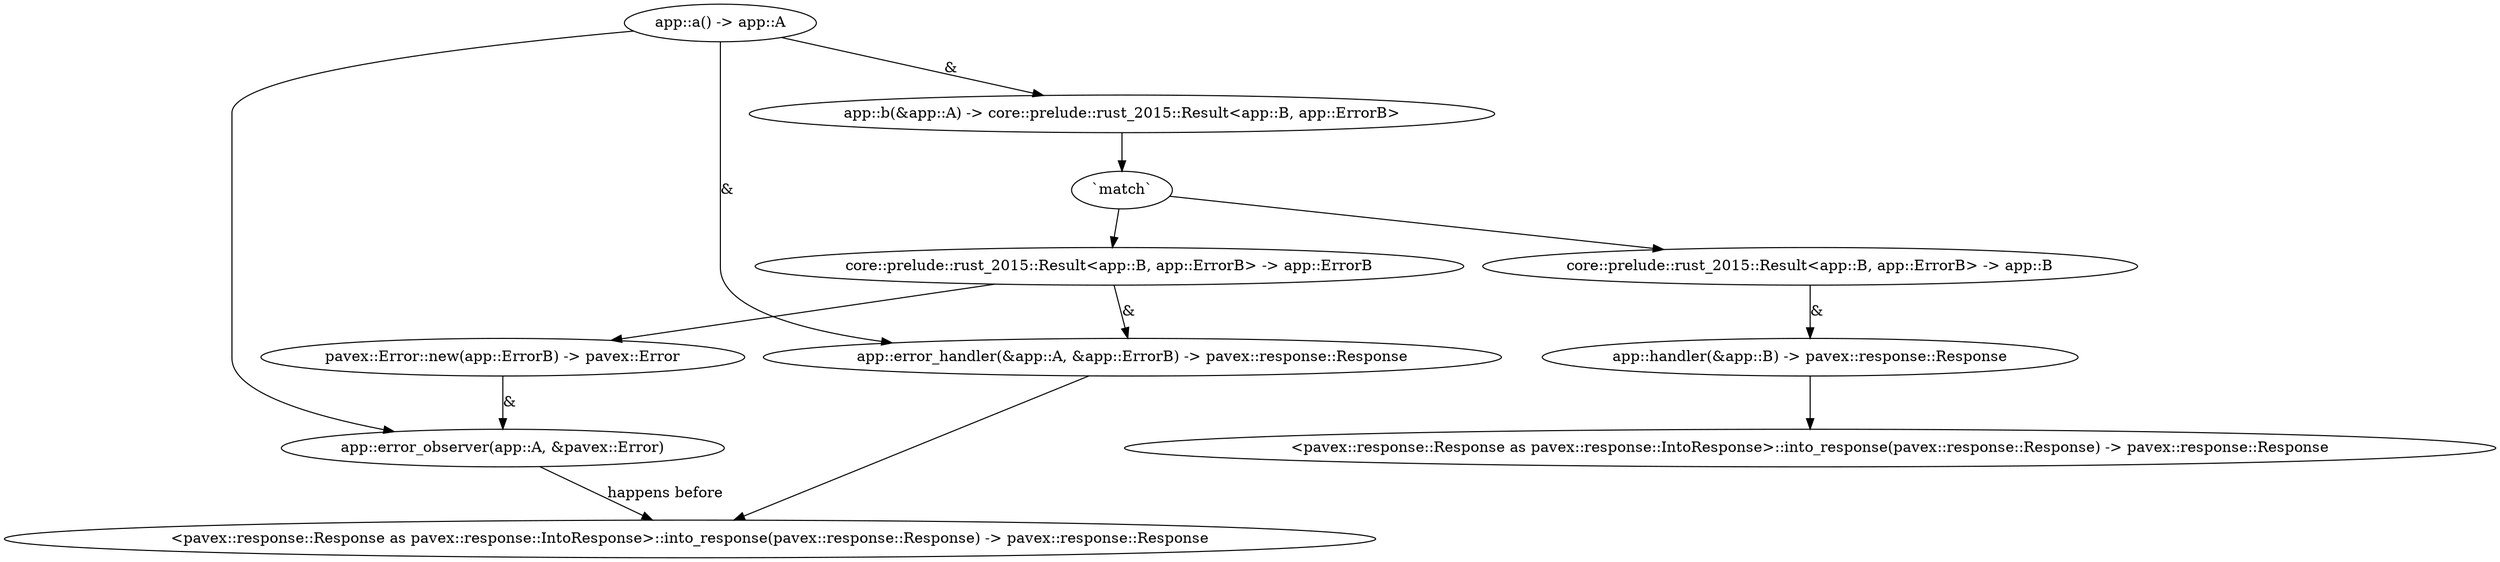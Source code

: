 digraph "GET /home - 0" {
    0 [ label = "app::handler(&app::B) -> pavex::response::Response"]
    1 [ label = "core::prelude::rust_2015::Result<app::B, app::ErrorB> -> app::B"]
    2 [ label = "app::b(&app::A) -> core::prelude::rust_2015::Result<app::B, app::ErrorB>"]
    3 [ label = "app::a() -> app::A"]
    4 [ label = "<pavex::response::Response as pavex::response::IntoResponse>::into_response(pavex::response::Response) -> pavex::response::Response"]
    5 [ label = "core::prelude::rust_2015::Result<app::B, app::ErrorB> -> app::ErrorB"]
    6 [ label = "app::error_handler(&app::A, &app::ErrorB) -> pavex::response::Response"]
    7 [ label = "pavex::Error::new(app::ErrorB) -> pavex::Error"]
    8 [ label = "<pavex::response::Response as pavex::response::IntoResponse>::into_response(pavex::response::Response) -> pavex::response::Response"]
    9 [ label = "app::error_observer(app::A, &pavex::Error)"]
    10 [ label = "`match`"]
    1 -> 0 [ label = "&"]
    10 -> 5 [ ]
    3 -> 2 [ label = "&"]
    0 -> 4 [ ]
    10 -> 1 [ ]
    5 -> 7 [ ]
    6 -> 8 [ ]
    5 -> 6 [ label = "&"]
    3 -> 6 [ label = "&"]
    7 -> 9 [ label = "&"]
    9 -> 8 [ label = "happens before"]
    3 -> 9 [ ]
    2 -> 10 [ ]
}

digraph "* /home - 0" {
    0 [ label = "pavex::router::default_fallback(&pavex::router::AllowedMethods) -> pavex::response::Response"]
    2 [ label = "<pavex::response::Response as pavex::response::IntoResponse>::into_response(pavex::response::Response) -> pavex::response::Response"]
    3 [ label = "&pavex::router::AllowedMethods"]
    0 -> 2 [ ]
    3 -> 0 [ ]
}

digraph app_state {
    0 [ label = "crate::ApplicationState() -> crate::ApplicationState"]
}